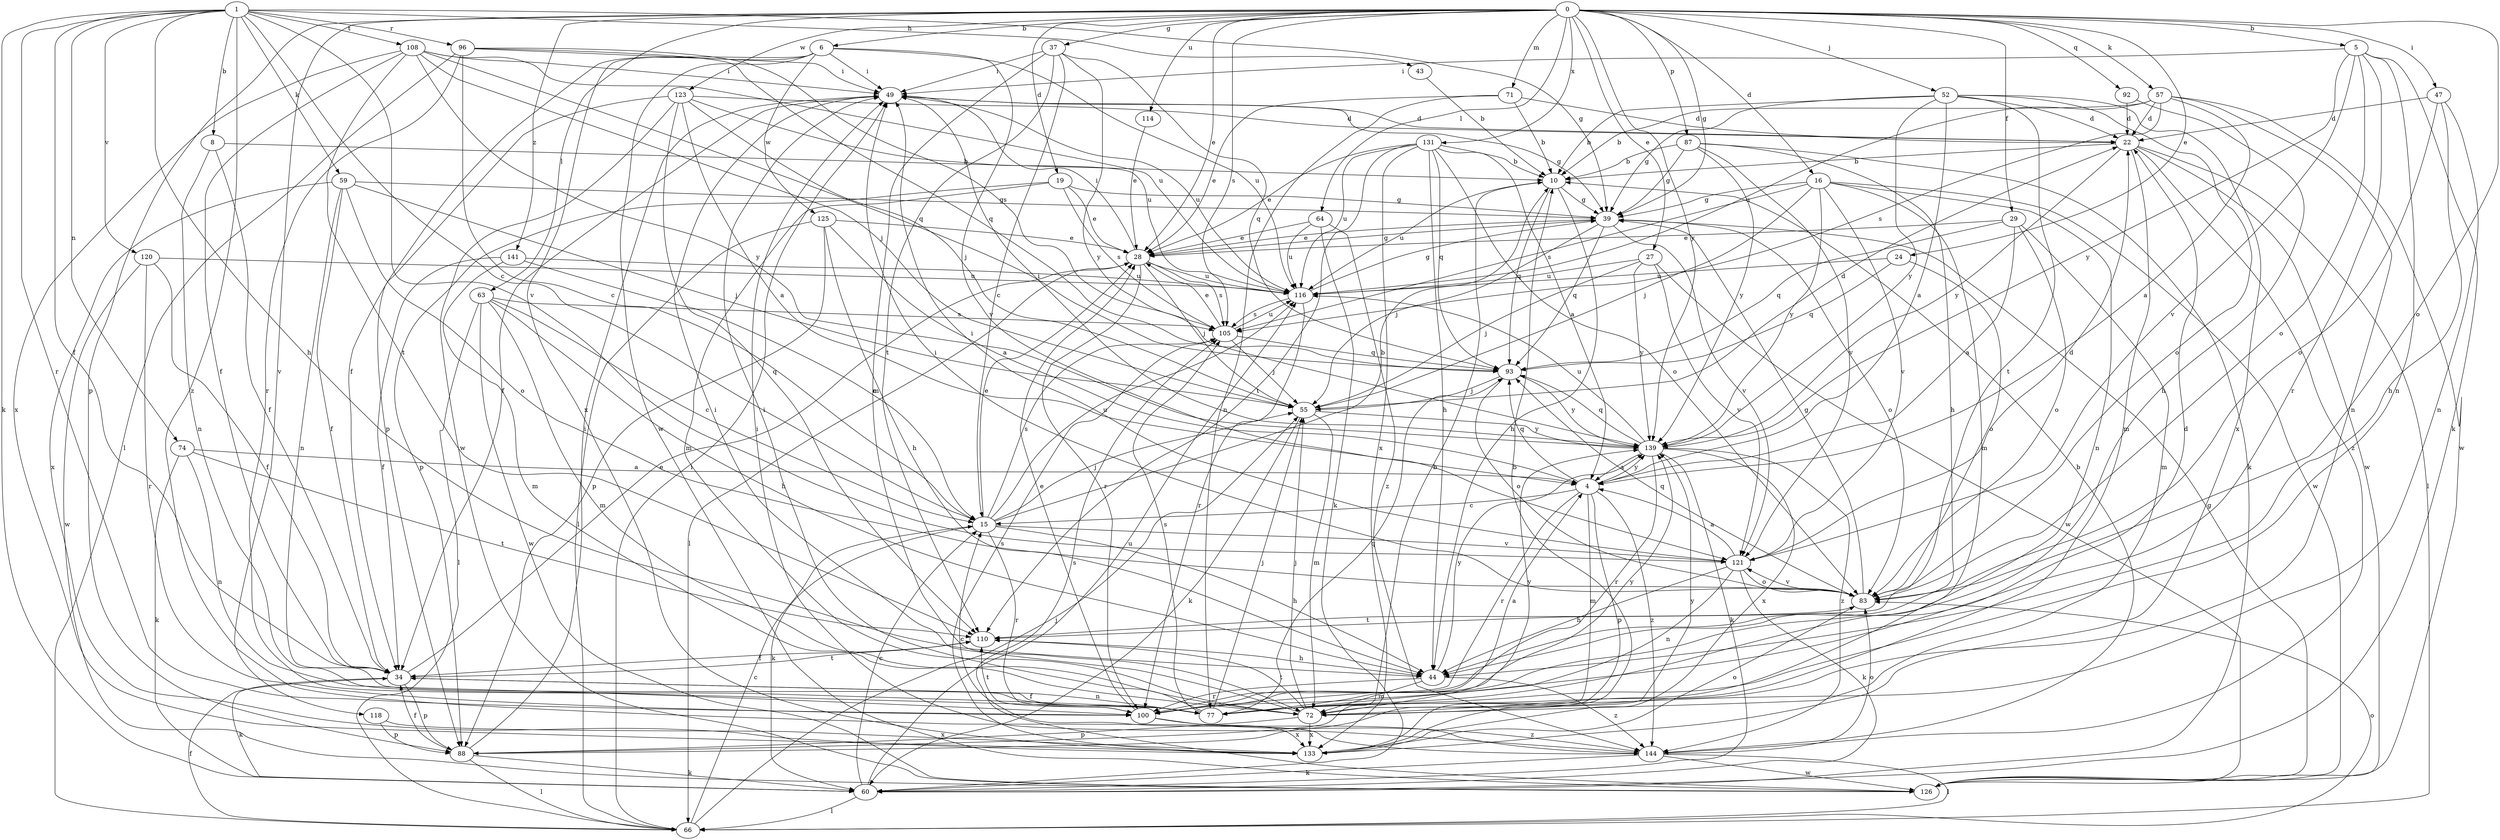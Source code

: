 strict digraph  {
0;
1;
4;
5;
6;
8;
10;
15;
16;
19;
22;
24;
27;
28;
29;
34;
37;
39;
43;
44;
47;
49;
52;
55;
57;
59;
60;
63;
64;
66;
71;
72;
74;
77;
83;
87;
88;
92;
93;
96;
100;
105;
108;
110;
114;
116;
118;
120;
121;
123;
125;
126;
131;
133;
139;
141;
144;
0 -> 5  [label=b];
0 -> 6  [label=b];
0 -> 16  [label=d];
0 -> 19  [label=d];
0 -> 24  [label=e];
0 -> 27  [label=e];
0 -> 28  [label=e];
0 -> 29  [label=f];
0 -> 37  [label=g];
0 -> 39  [label=g];
0 -> 47  [label=i];
0 -> 52  [label=j];
0 -> 57  [label=k];
0 -> 63  [label=l];
0 -> 64  [label=l];
0 -> 71  [label=m];
0 -> 83  [label=o];
0 -> 87  [label=p];
0 -> 88  [label=p];
0 -> 92  [label=q];
0 -> 105  [label=s];
0 -> 114  [label=u];
0 -> 118  [label=v];
0 -> 123  [label=w];
0 -> 131  [label=x];
0 -> 139  [label=y];
0 -> 141  [label=z];
1 -> 8  [label=b];
1 -> 15  [label=c];
1 -> 34  [label=f];
1 -> 39  [label=g];
1 -> 43  [label=h];
1 -> 44  [label=h];
1 -> 59  [label=k];
1 -> 60  [label=k];
1 -> 74  [label=n];
1 -> 96  [label=r];
1 -> 100  [label=r];
1 -> 108  [label=t];
1 -> 120  [label=v];
1 -> 121  [label=v];
1 -> 144  [label=z];
4 -> 15  [label=c];
4 -> 72  [label=m];
4 -> 88  [label=p];
4 -> 93  [label=q];
4 -> 100  [label=r];
4 -> 139  [label=y];
4 -> 144  [label=z];
5 -> 49  [label=i];
5 -> 60  [label=k];
5 -> 77  [label=n];
5 -> 83  [label=o];
5 -> 100  [label=r];
5 -> 121  [label=v];
5 -> 139  [label=y];
6 -> 34  [label=f];
6 -> 49  [label=i];
6 -> 116  [label=u];
6 -> 121  [label=v];
6 -> 125  [label=w];
6 -> 126  [label=w];
6 -> 133  [label=x];
8 -> 10  [label=b];
8 -> 34  [label=f];
8 -> 77  [label=n];
10 -> 39  [label=g];
10 -> 44  [label=h];
10 -> 93  [label=q];
10 -> 116  [label=u];
15 -> 10  [label=b];
15 -> 28  [label=e];
15 -> 44  [label=h];
15 -> 55  [label=j];
15 -> 60  [label=k];
15 -> 100  [label=r];
15 -> 105  [label=s];
15 -> 116  [label=u];
15 -> 121  [label=v];
16 -> 39  [label=g];
16 -> 55  [label=j];
16 -> 72  [label=m];
16 -> 77  [label=n];
16 -> 105  [label=s];
16 -> 121  [label=v];
16 -> 126  [label=w];
16 -> 139  [label=y];
19 -> 28  [label=e];
19 -> 39  [label=g];
19 -> 72  [label=m];
19 -> 88  [label=p];
19 -> 105  [label=s];
22 -> 10  [label=b];
22 -> 66  [label=l];
22 -> 72  [label=m];
22 -> 126  [label=w];
22 -> 139  [label=y];
22 -> 144  [label=z];
24 -> 83  [label=o];
24 -> 93  [label=q];
24 -> 116  [label=u];
27 -> 55  [label=j];
27 -> 116  [label=u];
27 -> 121  [label=v];
27 -> 126  [label=w];
27 -> 139  [label=y];
28 -> 39  [label=g];
28 -> 49  [label=i];
28 -> 55  [label=j];
28 -> 66  [label=l];
28 -> 100  [label=r];
28 -> 105  [label=s];
28 -> 116  [label=u];
29 -> 4  [label=a];
29 -> 28  [label=e];
29 -> 72  [label=m];
29 -> 83  [label=o];
29 -> 93  [label=q];
34 -> 28  [label=e];
34 -> 60  [label=k];
34 -> 77  [label=n];
34 -> 88  [label=p];
34 -> 110  [label=t];
37 -> 15  [label=c];
37 -> 49  [label=i];
37 -> 72  [label=m];
37 -> 93  [label=q];
37 -> 110  [label=t];
37 -> 139  [label=y];
39 -> 28  [label=e];
39 -> 55  [label=j];
39 -> 83  [label=o];
39 -> 93  [label=q];
39 -> 121  [label=v];
43 -> 10  [label=b];
44 -> 72  [label=m];
44 -> 100  [label=r];
44 -> 139  [label=y];
44 -> 144  [label=z];
47 -> 22  [label=d];
47 -> 44  [label=h];
47 -> 77  [label=n];
47 -> 83  [label=o];
49 -> 22  [label=d];
49 -> 34  [label=f];
49 -> 39  [label=g];
49 -> 116  [label=u];
52 -> 4  [label=a];
52 -> 10  [label=b];
52 -> 22  [label=d];
52 -> 39  [label=g];
52 -> 83  [label=o];
52 -> 110  [label=t];
52 -> 133  [label=x];
52 -> 139  [label=y];
55 -> 22  [label=d];
55 -> 60  [label=k];
55 -> 72  [label=m];
55 -> 139  [label=y];
57 -> 4  [label=a];
57 -> 10  [label=b];
57 -> 22  [label=d];
57 -> 77  [label=n];
57 -> 105  [label=s];
57 -> 116  [label=u];
57 -> 126  [label=w];
59 -> 34  [label=f];
59 -> 39  [label=g];
59 -> 55  [label=j];
59 -> 77  [label=n];
59 -> 83  [label=o];
59 -> 133  [label=x];
60 -> 15  [label=c];
60 -> 66  [label=l];
60 -> 116  [label=u];
63 -> 15  [label=c];
63 -> 44  [label=h];
63 -> 66  [label=l];
63 -> 72  [label=m];
63 -> 105  [label=s];
63 -> 126  [label=w];
64 -> 28  [label=e];
64 -> 60  [label=k];
64 -> 116  [label=u];
64 -> 144  [label=z];
66 -> 15  [label=c];
66 -> 34  [label=f];
66 -> 49  [label=i];
66 -> 55  [label=j];
66 -> 83  [label=o];
71 -> 10  [label=b];
71 -> 22  [label=d];
71 -> 28  [label=e];
71 -> 77  [label=n];
72 -> 49  [label=i];
72 -> 55  [label=j];
72 -> 88  [label=p];
72 -> 110  [label=t];
72 -> 133  [label=x];
72 -> 139  [label=y];
74 -> 4  [label=a];
74 -> 60  [label=k];
74 -> 77  [label=n];
74 -> 110  [label=t];
77 -> 4  [label=a];
77 -> 34  [label=f];
77 -> 49  [label=i];
77 -> 55  [label=j];
77 -> 93  [label=q];
77 -> 105  [label=s];
83 -> 39  [label=g];
83 -> 49  [label=i];
83 -> 93  [label=q];
83 -> 110  [label=t];
83 -> 121  [label=v];
87 -> 10  [label=b];
87 -> 39  [label=g];
87 -> 44  [label=h];
87 -> 60  [label=k];
87 -> 121  [label=v];
87 -> 139  [label=y];
88 -> 10  [label=b];
88 -> 34  [label=f];
88 -> 49  [label=i];
88 -> 60  [label=k];
88 -> 66  [label=l];
92 -> 22  [label=d];
92 -> 44  [label=h];
93 -> 55  [label=j];
93 -> 83  [label=o];
93 -> 139  [label=y];
96 -> 15  [label=c];
96 -> 49  [label=i];
96 -> 66  [label=l];
96 -> 93  [label=q];
96 -> 100  [label=r];
96 -> 105  [label=s];
100 -> 22  [label=d];
100 -> 28  [label=e];
100 -> 110  [label=t];
100 -> 133  [label=x];
100 -> 139  [label=y];
100 -> 144  [label=z];
105 -> 28  [label=e];
105 -> 55  [label=j];
105 -> 93  [label=q];
105 -> 116  [label=u];
108 -> 34  [label=f];
108 -> 49  [label=i];
108 -> 55  [label=j];
108 -> 93  [label=q];
108 -> 110  [label=t];
108 -> 116  [label=u];
108 -> 133  [label=x];
108 -> 139  [label=y];
110 -> 34  [label=f];
110 -> 44  [label=h];
114 -> 28  [label=e];
116 -> 39  [label=g];
116 -> 100  [label=r];
116 -> 105  [label=s];
118 -> 88  [label=p];
118 -> 133  [label=x];
120 -> 34  [label=f];
120 -> 100  [label=r];
120 -> 116  [label=u];
120 -> 126  [label=w];
121 -> 4  [label=a];
121 -> 22  [label=d];
121 -> 44  [label=h];
121 -> 49  [label=i];
121 -> 60  [label=k];
121 -> 77  [label=n];
121 -> 83  [label=o];
123 -> 4  [label=a];
123 -> 22  [label=d];
123 -> 55  [label=j];
123 -> 88  [label=p];
123 -> 116  [label=u];
123 -> 126  [label=w];
123 -> 110  [label=q];
125 -> 4  [label=a];
125 -> 28  [label=e];
125 -> 44  [label=h];
125 -> 66  [label=l];
125 -> 88  [label=p];
126 -> 39  [label=g];
126 -> 105  [label=s];
131 -> 4  [label=a];
131 -> 10  [label=b];
131 -> 28  [label=e];
131 -> 44  [label=h];
131 -> 83  [label=o];
131 -> 93  [label=q];
131 -> 110  [label=t];
131 -> 116  [label=u];
131 -> 133  [label=x];
133 -> 10  [label=b];
133 -> 83  [label=o];
133 -> 105  [label=s];
133 -> 139  [label=y];
139 -> 4  [label=a];
139 -> 49  [label=i];
139 -> 60  [label=k];
139 -> 93  [label=q];
139 -> 100  [label=r];
139 -> 116  [label=u];
139 -> 133  [label=x];
139 -> 144  [label=z];
141 -> 15  [label=c];
141 -> 34  [label=f];
141 -> 72  [label=m];
141 -> 116  [label=u];
144 -> 10  [label=b];
144 -> 15  [label=c];
144 -> 49  [label=i];
144 -> 60  [label=k];
144 -> 66  [label=l];
144 -> 83  [label=o];
144 -> 126  [label=w];
}
